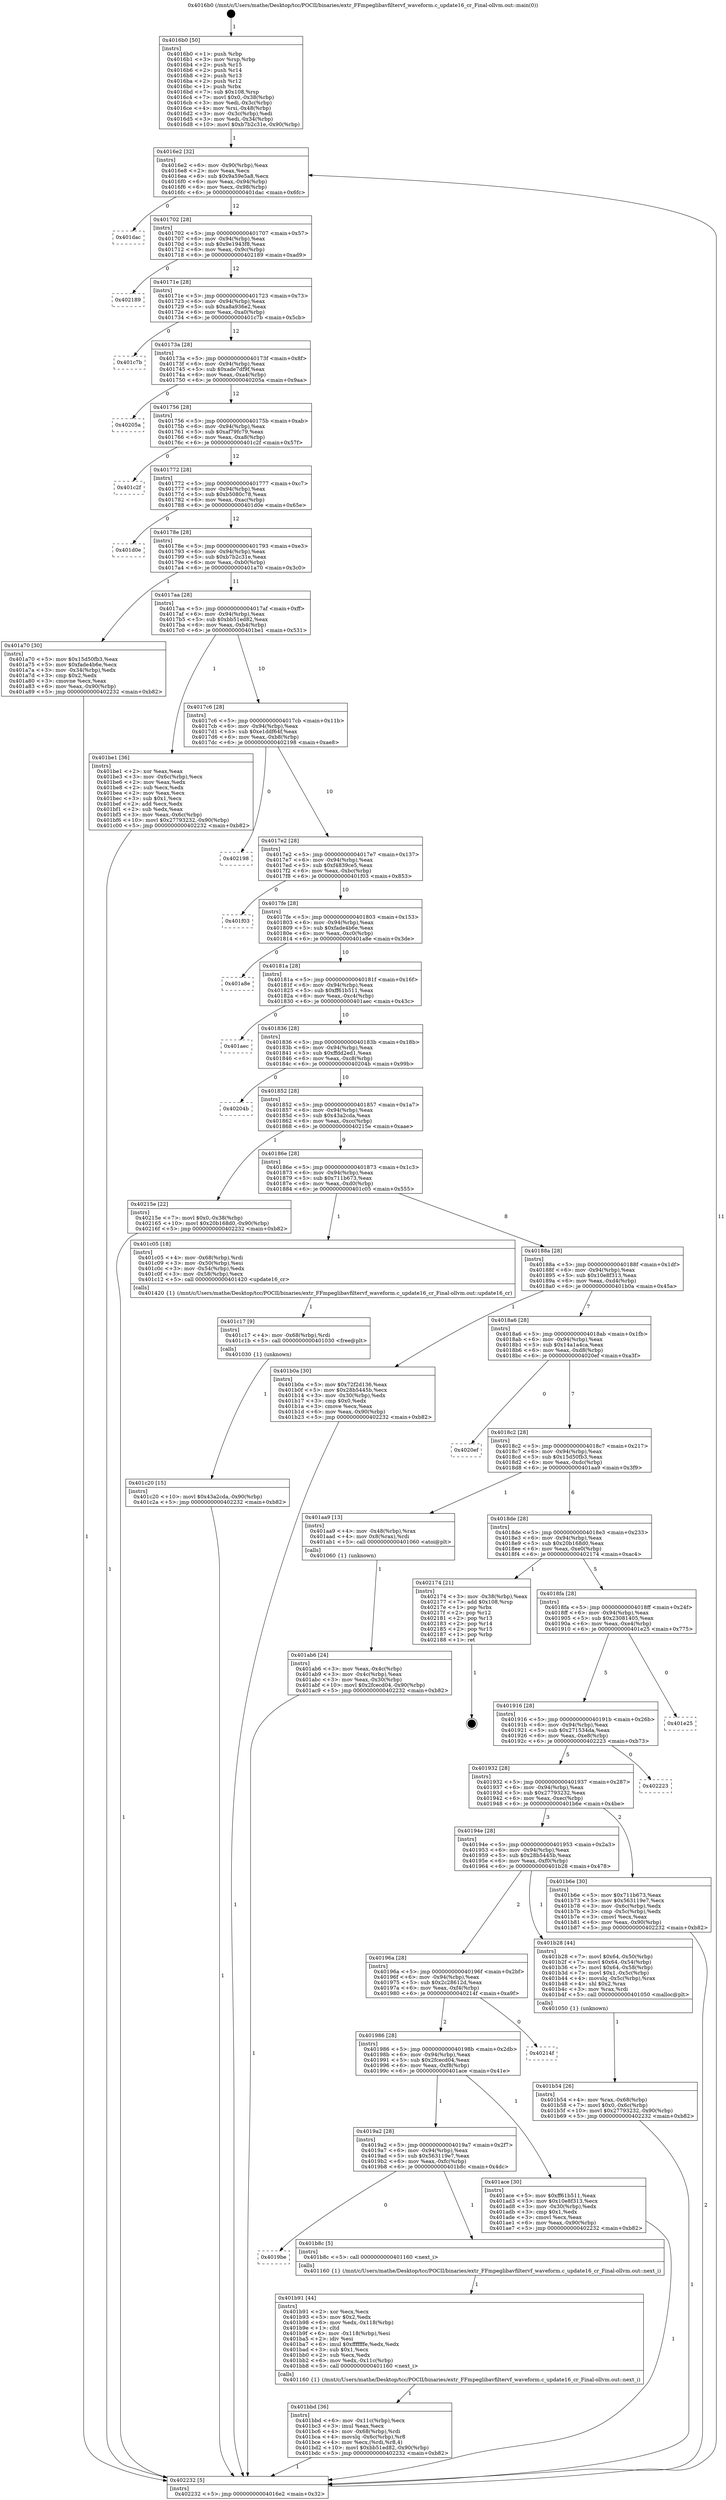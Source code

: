 digraph "0x4016b0" {
  label = "0x4016b0 (/mnt/c/Users/mathe/Desktop/tcc/POCII/binaries/extr_FFmpeglibavfiltervf_waveform.c_update16_cr_Final-ollvm.out::main(0))"
  labelloc = "t"
  node[shape=record]

  Entry [label="",width=0.3,height=0.3,shape=circle,fillcolor=black,style=filled]
  "0x4016e2" [label="{
     0x4016e2 [32]\l
     | [instrs]\l
     &nbsp;&nbsp;0x4016e2 \<+6\>: mov -0x90(%rbp),%eax\l
     &nbsp;&nbsp;0x4016e8 \<+2\>: mov %eax,%ecx\l
     &nbsp;&nbsp;0x4016ea \<+6\>: sub $0x9a59e5a8,%ecx\l
     &nbsp;&nbsp;0x4016f0 \<+6\>: mov %eax,-0x94(%rbp)\l
     &nbsp;&nbsp;0x4016f6 \<+6\>: mov %ecx,-0x98(%rbp)\l
     &nbsp;&nbsp;0x4016fc \<+6\>: je 0000000000401dac \<main+0x6fc\>\l
  }"]
  "0x401dac" [label="{
     0x401dac\l
  }", style=dashed]
  "0x401702" [label="{
     0x401702 [28]\l
     | [instrs]\l
     &nbsp;&nbsp;0x401702 \<+5\>: jmp 0000000000401707 \<main+0x57\>\l
     &nbsp;&nbsp;0x401707 \<+6\>: mov -0x94(%rbp),%eax\l
     &nbsp;&nbsp;0x40170d \<+5\>: sub $0x9e1943f8,%eax\l
     &nbsp;&nbsp;0x401712 \<+6\>: mov %eax,-0x9c(%rbp)\l
     &nbsp;&nbsp;0x401718 \<+6\>: je 0000000000402189 \<main+0xad9\>\l
  }"]
  Exit [label="",width=0.3,height=0.3,shape=circle,fillcolor=black,style=filled,peripheries=2]
  "0x402189" [label="{
     0x402189\l
  }", style=dashed]
  "0x40171e" [label="{
     0x40171e [28]\l
     | [instrs]\l
     &nbsp;&nbsp;0x40171e \<+5\>: jmp 0000000000401723 \<main+0x73\>\l
     &nbsp;&nbsp;0x401723 \<+6\>: mov -0x94(%rbp),%eax\l
     &nbsp;&nbsp;0x401729 \<+5\>: sub $0xa8a936e2,%eax\l
     &nbsp;&nbsp;0x40172e \<+6\>: mov %eax,-0xa0(%rbp)\l
     &nbsp;&nbsp;0x401734 \<+6\>: je 0000000000401c7b \<main+0x5cb\>\l
  }"]
  "0x401c20" [label="{
     0x401c20 [15]\l
     | [instrs]\l
     &nbsp;&nbsp;0x401c20 \<+10\>: movl $0x43a2cda,-0x90(%rbp)\l
     &nbsp;&nbsp;0x401c2a \<+5\>: jmp 0000000000402232 \<main+0xb82\>\l
  }"]
  "0x401c7b" [label="{
     0x401c7b\l
  }", style=dashed]
  "0x40173a" [label="{
     0x40173a [28]\l
     | [instrs]\l
     &nbsp;&nbsp;0x40173a \<+5\>: jmp 000000000040173f \<main+0x8f\>\l
     &nbsp;&nbsp;0x40173f \<+6\>: mov -0x94(%rbp),%eax\l
     &nbsp;&nbsp;0x401745 \<+5\>: sub $0xade7df9f,%eax\l
     &nbsp;&nbsp;0x40174a \<+6\>: mov %eax,-0xa4(%rbp)\l
     &nbsp;&nbsp;0x401750 \<+6\>: je 000000000040205a \<main+0x9aa\>\l
  }"]
  "0x401c17" [label="{
     0x401c17 [9]\l
     | [instrs]\l
     &nbsp;&nbsp;0x401c17 \<+4\>: mov -0x68(%rbp),%rdi\l
     &nbsp;&nbsp;0x401c1b \<+5\>: call 0000000000401030 \<free@plt\>\l
     | [calls]\l
     &nbsp;&nbsp;0x401030 \{1\} (unknown)\l
  }"]
  "0x40205a" [label="{
     0x40205a\l
  }", style=dashed]
  "0x401756" [label="{
     0x401756 [28]\l
     | [instrs]\l
     &nbsp;&nbsp;0x401756 \<+5\>: jmp 000000000040175b \<main+0xab\>\l
     &nbsp;&nbsp;0x40175b \<+6\>: mov -0x94(%rbp),%eax\l
     &nbsp;&nbsp;0x401761 \<+5\>: sub $0xaf79fc79,%eax\l
     &nbsp;&nbsp;0x401766 \<+6\>: mov %eax,-0xa8(%rbp)\l
     &nbsp;&nbsp;0x40176c \<+6\>: je 0000000000401c2f \<main+0x57f\>\l
  }"]
  "0x401bbd" [label="{
     0x401bbd [36]\l
     | [instrs]\l
     &nbsp;&nbsp;0x401bbd \<+6\>: mov -0x11c(%rbp),%ecx\l
     &nbsp;&nbsp;0x401bc3 \<+3\>: imul %eax,%ecx\l
     &nbsp;&nbsp;0x401bc6 \<+4\>: mov -0x68(%rbp),%rdi\l
     &nbsp;&nbsp;0x401bca \<+4\>: movslq -0x6c(%rbp),%r8\l
     &nbsp;&nbsp;0x401bce \<+4\>: mov %ecx,(%rdi,%r8,4)\l
     &nbsp;&nbsp;0x401bd2 \<+10\>: movl $0xbb51ed82,-0x90(%rbp)\l
     &nbsp;&nbsp;0x401bdc \<+5\>: jmp 0000000000402232 \<main+0xb82\>\l
  }"]
  "0x401c2f" [label="{
     0x401c2f\l
  }", style=dashed]
  "0x401772" [label="{
     0x401772 [28]\l
     | [instrs]\l
     &nbsp;&nbsp;0x401772 \<+5\>: jmp 0000000000401777 \<main+0xc7\>\l
     &nbsp;&nbsp;0x401777 \<+6\>: mov -0x94(%rbp),%eax\l
     &nbsp;&nbsp;0x40177d \<+5\>: sub $0xb5080c78,%eax\l
     &nbsp;&nbsp;0x401782 \<+6\>: mov %eax,-0xac(%rbp)\l
     &nbsp;&nbsp;0x401788 \<+6\>: je 0000000000401d0e \<main+0x65e\>\l
  }"]
  "0x401b91" [label="{
     0x401b91 [44]\l
     | [instrs]\l
     &nbsp;&nbsp;0x401b91 \<+2\>: xor %ecx,%ecx\l
     &nbsp;&nbsp;0x401b93 \<+5\>: mov $0x2,%edx\l
     &nbsp;&nbsp;0x401b98 \<+6\>: mov %edx,-0x118(%rbp)\l
     &nbsp;&nbsp;0x401b9e \<+1\>: cltd\l
     &nbsp;&nbsp;0x401b9f \<+6\>: mov -0x118(%rbp),%esi\l
     &nbsp;&nbsp;0x401ba5 \<+2\>: idiv %esi\l
     &nbsp;&nbsp;0x401ba7 \<+6\>: imul $0xfffffffe,%edx,%edx\l
     &nbsp;&nbsp;0x401bad \<+3\>: sub $0x1,%ecx\l
     &nbsp;&nbsp;0x401bb0 \<+2\>: sub %ecx,%edx\l
     &nbsp;&nbsp;0x401bb2 \<+6\>: mov %edx,-0x11c(%rbp)\l
     &nbsp;&nbsp;0x401bb8 \<+5\>: call 0000000000401160 \<next_i\>\l
     | [calls]\l
     &nbsp;&nbsp;0x401160 \{1\} (/mnt/c/Users/mathe/Desktop/tcc/POCII/binaries/extr_FFmpeglibavfiltervf_waveform.c_update16_cr_Final-ollvm.out::next_i)\l
  }"]
  "0x401d0e" [label="{
     0x401d0e\l
  }", style=dashed]
  "0x40178e" [label="{
     0x40178e [28]\l
     | [instrs]\l
     &nbsp;&nbsp;0x40178e \<+5\>: jmp 0000000000401793 \<main+0xe3\>\l
     &nbsp;&nbsp;0x401793 \<+6\>: mov -0x94(%rbp),%eax\l
     &nbsp;&nbsp;0x401799 \<+5\>: sub $0xb7b2c31e,%eax\l
     &nbsp;&nbsp;0x40179e \<+6\>: mov %eax,-0xb0(%rbp)\l
     &nbsp;&nbsp;0x4017a4 \<+6\>: je 0000000000401a70 \<main+0x3c0\>\l
  }"]
  "0x4019be" [label="{
     0x4019be\l
  }", style=dashed]
  "0x401a70" [label="{
     0x401a70 [30]\l
     | [instrs]\l
     &nbsp;&nbsp;0x401a70 \<+5\>: mov $0x15d50fb3,%eax\l
     &nbsp;&nbsp;0x401a75 \<+5\>: mov $0xfade4b6e,%ecx\l
     &nbsp;&nbsp;0x401a7a \<+3\>: mov -0x34(%rbp),%edx\l
     &nbsp;&nbsp;0x401a7d \<+3\>: cmp $0x2,%edx\l
     &nbsp;&nbsp;0x401a80 \<+3\>: cmovne %ecx,%eax\l
     &nbsp;&nbsp;0x401a83 \<+6\>: mov %eax,-0x90(%rbp)\l
     &nbsp;&nbsp;0x401a89 \<+5\>: jmp 0000000000402232 \<main+0xb82\>\l
  }"]
  "0x4017aa" [label="{
     0x4017aa [28]\l
     | [instrs]\l
     &nbsp;&nbsp;0x4017aa \<+5\>: jmp 00000000004017af \<main+0xff\>\l
     &nbsp;&nbsp;0x4017af \<+6\>: mov -0x94(%rbp),%eax\l
     &nbsp;&nbsp;0x4017b5 \<+5\>: sub $0xbb51ed82,%eax\l
     &nbsp;&nbsp;0x4017ba \<+6\>: mov %eax,-0xb4(%rbp)\l
     &nbsp;&nbsp;0x4017c0 \<+6\>: je 0000000000401be1 \<main+0x531\>\l
  }"]
  "0x402232" [label="{
     0x402232 [5]\l
     | [instrs]\l
     &nbsp;&nbsp;0x402232 \<+5\>: jmp 00000000004016e2 \<main+0x32\>\l
  }"]
  "0x4016b0" [label="{
     0x4016b0 [50]\l
     | [instrs]\l
     &nbsp;&nbsp;0x4016b0 \<+1\>: push %rbp\l
     &nbsp;&nbsp;0x4016b1 \<+3\>: mov %rsp,%rbp\l
     &nbsp;&nbsp;0x4016b4 \<+2\>: push %r15\l
     &nbsp;&nbsp;0x4016b6 \<+2\>: push %r14\l
     &nbsp;&nbsp;0x4016b8 \<+2\>: push %r13\l
     &nbsp;&nbsp;0x4016ba \<+2\>: push %r12\l
     &nbsp;&nbsp;0x4016bc \<+1\>: push %rbx\l
     &nbsp;&nbsp;0x4016bd \<+7\>: sub $0x108,%rsp\l
     &nbsp;&nbsp;0x4016c4 \<+7\>: movl $0x0,-0x38(%rbp)\l
     &nbsp;&nbsp;0x4016cb \<+3\>: mov %edi,-0x3c(%rbp)\l
     &nbsp;&nbsp;0x4016ce \<+4\>: mov %rsi,-0x48(%rbp)\l
     &nbsp;&nbsp;0x4016d2 \<+3\>: mov -0x3c(%rbp),%edi\l
     &nbsp;&nbsp;0x4016d5 \<+3\>: mov %edi,-0x34(%rbp)\l
     &nbsp;&nbsp;0x4016d8 \<+10\>: movl $0xb7b2c31e,-0x90(%rbp)\l
  }"]
  "0x401b8c" [label="{
     0x401b8c [5]\l
     | [instrs]\l
     &nbsp;&nbsp;0x401b8c \<+5\>: call 0000000000401160 \<next_i\>\l
     | [calls]\l
     &nbsp;&nbsp;0x401160 \{1\} (/mnt/c/Users/mathe/Desktop/tcc/POCII/binaries/extr_FFmpeglibavfiltervf_waveform.c_update16_cr_Final-ollvm.out::next_i)\l
  }"]
  "0x401be1" [label="{
     0x401be1 [36]\l
     | [instrs]\l
     &nbsp;&nbsp;0x401be1 \<+2\>: xor %eax,%eax\l
     &nbsp;&nbsp;0x401be3 \<+3\>: mov -0x6c(%rbp),%ecx\l
     &nbsp;&nbsp;0x401be6 \<+2\>: mov %eax,%edx\l
     &nbsp;&nbsp;0x401be8 \<+2\>: sub %ecx,%edx\l
     &nbsp;&nbsp;0x401bea \<+2\>: mov %eax,%ecx\l
     &nbsp;&nbsp;0x401bec \<+3\>: sub $0x1,%ecx\l
     &nbsp;&nbsp;0x401bef \<+2\>: add %ecx,%edx\l
     &nbsp;&nbsp;0x401bf1 \<+2\>: sub %edx,%eax\l
     &nbsp;&nbsp;0x401bf3 \<+3\>: mov %eax,-0x6c(%rbp)\l
     &nbsp;&nbsp;0x401bf6 \<+10\>: movl $0x27793232,-0x90(%rbp)\l
     &nbsp;&nbsp;0x401c00 \<+5\>: jmp 0000000000402232 \<main+0xb82\>\l
  }"]
  "0x4017c6" [label="{
     0x4017c6 [28]\l
     | [instrs]\l
     &nbsp;&nbsp;0x4017c6 \<+5\>: jmp 00000000004017cb \<main+0x11b\>\l
     &nbsp;&nbsp;0x4017cb \<+6\>: mov -0x94(%rbp),%eax\l
     &nbsp;&nbsp;0x4017d1 \<+5\>: sub $0xe1ddf64f,%eax\l
     &nbsp;&nbsp;0x4017d6 \<+6\>: mov %eax,-0xb8(%rbp)\l
     &nbsp;&nbsp;0x4017dc \<+6\>: je 0000000000402198 \<main+0xae8\>\l
  }"]
  "0x401b54" [label="{
     0x401b54 [26]\l
     | [instrs]\l
     &nbsp;&nbsp;0x401b54 \<+4\>: mov %rax,-0x68(%rbp)\l
     &nbsp;&nbsp;0x401b58 \<+7\>: movl $0x0,-0x6c(%rbp)\l
     &nbsp;&nbsp;0x401b5f \<+10\>: movl $0x27793232,-0x90(%rbp)\l
     &nbsp;&nbsp;0x401b69 \<+5\>: jmp 0000000000402232 \<main+0xb82\>\l
  }"]
  "0x402198" [label="{
     0x402198\l
  }", style=dashed]
  "0x4017e2" [label="{
     0x4017e2 [28]\l
     | [instrs]\l
     &nbsp;&nbsp;0x4017e2 \<+5\>: jmp 00000000004017e7 \<main+0x137\>\l
     &nbsp;&nbsp;0x4017e7 \<+6\>: mov -0x94(%rbp),%eax\l
     &nbsp;&nbsp;0x4017ed \<+5\>: sub $0xf4839ce5,%eax\l
     &nbsp;&nbsp;0x4017f2 \<+6\>: mov %eax,-0xbc(%rbp)\l
     &nbsp;&nbsp;0x4017f8 \<+6\>: je 0000000000401f03 \<main+0x853\>\l
  }"]
  "0x4019a2" [label="{
     0x4019a2 [28]\l
     | [instrs]\l
     &nbsp;&nbsp;0x4019a2 \<+5\>: jmp 00000000004019a7 \<main+0x2f7\>\l
     &nbsp;&nbsp;0x4019a7 \<+6\>: mov -0x94(%rbp),%eax\l
     &nbsp;&nbsp;0x4019ad \<+5\>: sub $0x563119e7,%eax\l
     &nbsp;&nbsp;0x4019b2 \<+6\>: mov %eax,-0xfc(%rbp)\l
     &nbsp;&nbsp;0x4019b8 \<+6\>: je 0000000000401b8c \<main+0x4dc\>\l
  }"]
  "0x401f03" [label="{
     0x401f03\l
  }", style=dashed]
  "0x4017fe" [label="{
     0x4017fe [28]\l
     | [instrs]\l
     &nbsp;&nbsp;0x4017fe \<+5\>: jmp 0000000000401803 \<main+0x153\>\l
     &nbsp;&nbsp;0x401803 \<+6\>: mov -0x94(%rbp),%eax\l
     &nbsp;&nbsp;0x401809 \<+5\>: sub $0xfade4b6e,%eax\l
     &nbsp;&nbsp;0x40180e \<+6\>: mov %eax,-0xc0(%rbp)\l
     &nbsp;&nbsp;0x401814 \<+6\>: je 0000000000401a8e \<main+0x3de\>\l
  }"]
  "0x401ace" [label="{
     0x401ace [30]\l
     | [instrs]\l
     &nbsp;&nbsp;0x401ace \<+5\>: mov $0xff61b511,%eax\l
     &nbsp;&nbsp;0x401ad3 \<+5\>: mov $0x10e8f313,%ecx\l
     &nbsp;&nbsp;0x401ad8 \<+3\>: mov -0x30(%rbp),%edx\l
     &nbsp;&nbsp;0x401adb \<+3\>: cmp $0x1,%edx\l
     &nbsp;&nbsp;0x401ade \<+3\>: cmovl %ecx,%eax\l
     &nbsp;&nbsp;0x401ae1 \<+6\>: mov %eax,-0x90(%rbp)\l
     &nbsp;&nbsp;0x401ae7 \<+5\>: jmp 0000000000402232 \<main+0xb82\>\l
  }"]
  "0x401a8e" [label="{
     0x401a8e\l
  }", style=dashed]
  "0x40181a" [label="{
     0x40181a [28]\l
     | [instrs]\l
     &nbsp;&nbsp;0x40181a \<+5\>: jmp 000000000040181f \<main+0x16f\>\l
     &nbsp;&nbsp;0x40181f \<+6\>: mov -0x94(%rbp),%eax\l
     &nbsp;&nbsp;0x401825 \<+5\>: sub $0xff61b511,%eax\l
     &nbsp;&nbsp;0x40182a \<+6\>: mov %eax,-0xc4(%rbp)\l
     &nbsp;&nbsp;0x401830 \<+6\>: je 0000000000401aec \<main+0x43c\>\l
  }"]
  "0x401986" [label="{
     0x401986 [28]\l
     | [instrs]\l
     &nbsp;&nbsp;0x401986 \<+5\>: jmp 000000000040198b \<main+0x2db\>\l
     &nbsp;&nbsp;0x40198b \<+6\>: mov -0x94(%rbp),%eax\l
     &nbsp;&nbsp;0x401991 \<+5\>: sub $0x2fcecd04,%eax\l
     &nbsp;&nbsp;0x401996 \<+6\>: mov %eax,-0xf8(%rbp)\l
     &nbsp;&nbsp;0x40199c \<+6\>: je 0000000000401ace \<main+0x41e\>\l
  }"]
  "0x401aec" [label="{
     0x401aec\l
  }", style=dashed]
  "0x401836" [label="{
     0x401836 [28]\l
     | [instrs]\l
     &nbsp;&nbsp;0x401836 \<+5\>: jmp 000000000040183b \<main+0x18b\>\l
     &nbsp;&nbsp;0x40183b \<+6\>: mov -0x94(%rbp),%eax\l
     &nbsp;&nbsp;0x401841 \<+5\>: sub $0xffdd2ed1,%eax\l
     &nbsp;&nbsp;0x401846 \<+6\>: mov %eax,-0xc8(%rbp)\l
     &nbsp;&nbsp;0x40184c \<+6\>: je 000000000040204b \<main+0x99b\>\l
  }"]
  "0x40214f" [label="{
     0x40214f\l
  }", style=dashed]
  "0x40204b" [label="{
     0x40204b\l
  }", style=dashed]
  "0x401852" [label="{
     0x401852 [28]\l
     | [instrs]\l
     &nbsp;&nbsp;0x401852 \<+5\>: jmp 0000000000401857 \<main+0x1a7\>\l
     &nbsp;&nbsp;0x401857 \<+6\>: mov -0x94(%rbp),%eax\l
     &nbsp;&nbsp;0x40185d \<+5\>: sub $0x43a2cda,%eax\l
     &nbsp;&nbsp;0x401862 \<+6\>: mov %eax,-0xcc(%rbp)\l
     &nbsp;&nbsp;0x401868 \<+6\>: je 000000000040215e \<main+0xaae\>\l
  }"]
  "0x40196a" [label="{
     0x40196a [28]\l
     | [instrs]\l
     &nbsp;&nbsp;0x40196a \<+5\>: jmp 000000000040196f \<main+0x2bf\>\l
     &nbsp;&nbsp;0x40196f \<+6\>: mov -0x94(%rbp),%eax\l
     &nbsp;&nbsp;0x401975 \<+5\>: sub $0x2c28612d,%eax\l
     &nbsp;&nbsp;0x40197a \<+6\>: mov %eax,-0xf4(%rbp)\l
     &nbsp;&nbsp;0x401980 \<+6\>: je 000000000040214f \<main+0xa9f\>\l
  }"]
  "0x40215e" [label="{
     0x40215e [22]\l
     | [instrs]\l
     &nbsp;&nbsp;0x40215e \<+7\>: movl $0x0,-0x38(%rbp)\l
     &nbsp;&nbsp;0x402165 \<+10\>: movl $0x20b168d0,-0x90(%rbp)\l
     &nbsp;&nbsp;0x40216f \<+5\>: jmp 0000000000402232 \<main+0xb82\>\l
  }"]
  "0x40186e" [label="{
     0x40186e [28]\l
     | [instrs]\l
     &nbsp;&nbsp;0x40186e \<+5\>: jmp 0000000000401873 \<main+0x1c3\>\l
     &nbsp;&nbsp;0x401873 \<+6\>: mov -0x94(%rbp),%eax\l
     &nbsp;&nbsp;0x401879 \<+5\>: sub $0x711b673,%eax\l
     &nbsp;&nbsp;0x40187e \<+6\>: mov %eax,-0xd0(%rbp)\l
     &nbsp;&nbsp;0x401884 \<+6\>: je 0000000000401c05 \<main+0x555\>\l
  }"]
  "0x401b28" [label="{
     0x401b28 [44]\l
     | [instrs]\l
     &nbsp;&nbsp;0x401b28 \<+7\>: movl $0x64,-0x50(%rbp)\l
     &nbsp;&nbsp;0x401b2f \<+7\>: movl $0x64,-0x54(%rbp)\l
     &nbsp;&nbsp;0x401b36 \<+7\>: movl $0x64,-0x58(%rbp)\l
     &nbsp;&nbsp;0x401b3d \<+7\>: movl $0x1,-0x5c(%rbp)\l
     &nbsp;&nbsp;0x401b44 \<+4\>: movslq -0x5c(%rbp),%rax\l
     &nbsp;&nbsp;0x401b48 \<+4\>: shl $0x2,%rax\l
     &nbsp;&nbsp;0x401b4c \<+3\>: mov %rax,%rdi\l
     &nbsp;&nbsp;0x401b4f \<+5\>: call 0000000000401050 \<malloc@plt\>\l
     | [calls]\l
     &nbsp;&nbsp;0x401050 \{1\} (unknown)\l
  }"]
  "0x401c05" [label="{
     0x401c05 [18]\l
     | [instrs]\l
     &nbsp;&nbsp;0x401c05 \<+4\>: mov -0x68(%rbp),%rdi\l
     &nbsp;&nbsp;0x401c09 \<+3\>: mov -0x50(%rbp),%esi\l
     &nbsp;&nbsp;0x401c0c \<+3\>: mov -0x54(%rbp),%edx\l
     &nbsp;&nbsp;0x401c0f \<+3\>: mov -0x58(%rbp),%ecx\l
     &nbsp;&nbsp;0x401c12 \<+5\>: call 0000000000401420 \<update16_cr\>\l
     | [calls]\l
     &nbsp;&nbsp;0x401420 \{1\} (/mnt/c/Users/mathe/Desktop/tcc/POCII/binaries/extr_FFmpeglibavfiltervf_waveform.c_update16_cr_Final-ollvm.out::update16_cr)\l
  }"]
  "0x40188a" [label="{
     0x40188a [28]\l
     | [instrs]\l
     &nbsp;&nbsp;0x40188a \<+5\>: jmp 000000000040188f \<main+0x1df\>\l
     &nbsp;&nbsp;0x40188f \<+6\>: mov -0x94(%rbp),%eax\l
     &nbsp;&nbsp;0x401895 \<+5\>: sub $0x10e8f313,%eax\l
     &nbsp;&nbsp;0x40189a \<+6\>: mov %eax,-0xd4(%rbp)\l
     &nbsp;&nbsp;0x4018a0 \<+6\>: je 0000000000401b0a \<main+0x45a\>\l
  }"]
  "0x40194e" [label="{
     0x40194e [28]\l
     | [instrs]\l
     &nbsp;&nbsp;0x40194e \<+5\>: jmp 0000000000401953 \<main+0x2a3\>\l
     &nbsp;&nbsp;0x401953 \<+6\>: mov -0x94(%rbp),%eax\l
     &nbsp;&nbsp;0x401959 \<+5\>: sub $0x28b5445b,%eax\l
     &nbsp;&nbsp;0x40195e \<+6\>: mov %eax,-0xf0(%rbp)\l
     &nbsp;&nbsp;0x401964 \<+6\>: je 0000000000401b28 \<main+0x478\>\l
  }"]
  "0x401b0a" [label="{
     0x401b0a [30]\l
     | [instrs]\l
     &nbsp;&nbsp;0x401b0a \<+5\>: mov $0x72f2d136,%eax\l
     &nbsp;&nbsp;0x401b0f \<+5\>: mov $0x28b5445b,%ecx\l
     &nbsp;&nbsp;0x401b14 \<+3\>: mov -0x30(%rbp),%edx\l
     &nbsp;&nbsp;0x401b17 \<+3\>: cmp $0x0,%edx\l
     &nbsp;&nbsp;0x401b1a \<+3\>: cmove %ecx,%eax\l
     &nbsp;&nbsp;0x401b1d \<+6\>: mov %eax,-0x90(%rbp)\l
     &nbsp;&nbsp;0x401b23 \<+5\>: jmp 0000000000402232 \<main+0xb82\>\l
  }"]
  "0x4018a6" [label="{
     0x4018a6 [28]\l
     | [instrs]\l
     &nbsp;&nbsp;0x4018a6 \<+5\>: jmp 00000000004018ab \<main+0x1fb\>\l
     &nbsp;&nbsp;0x4018ab \<+6\>: mov -0x94(%rbp),%eax\l
     &nbsp;&nbsp;0x4018b1 \<+5\>: sub $0x14a1a4ca,%eax\l
     &nbsp;&nbsp;0x4018b6 \<+6\>: mov %eax,-0xd8(%rbp)\l
     &nbsp;&nbsp;0x4018bc \<+6\>: je 00000000004020ef \<main+0xa3f\>\l
  }"]
  "0x401b6e" [label="{
     0x401b6e [30]\l
     | [instrs]\l
     &nbsp;&nbsp;0x401b6e \<+5\>: mov $0x711b673,%eax\l
     &nbsp;&nbsp;0x401b73 \<+5\>: mov $0x563119e7,%ecx\l
     &nbsp;&nbsp;0x401b78 \<+3\>: mov -0x6c(%rbp),%edx\l
     &nbsp;&nbsp;0x401b7b \<+3\>: cmp -0x5c(%rbp),%edx\l
     &nbsp;&nbsp;0x401b7e \<+3\>: cmovl %ecx,%eax\l
     &nbsp;&nbsp;0x401b81 \<+6\>: mov %eax,-0x90(%rbp)\l
     &nbsp;&nbsp;0x401b87 \<+5\>: jmp 0000000000402232 \<main+0xb82\>\l
  }"]
  "0x4020ef" [label="{
     0x4020ef\l
  }", style=dashed]
  "0x4018c2" [label="{
     0x4018c2 [28]\l
     | [instrs]\l
     &nbsp;&nbsp;0x4018c2 \<+5\>: jmp 00000000004018c7 \<main+0x217\>\l
     &nbsp;&nbsp;0x4018c7 \<+6\>: mov -0x94(%rbp),%eax\l
     &nbsp;&nbsp;0x4018cd \<+5\>: sub $0x15d50fb3,%eax\l
     &nbsp;&nbsp;0x4018d2 \<+6\>: mov %eax,-0xdc(%rbp)\l
     &nbsp;&nbsp;0x4018d8 \<+6\>: je 0000000000401aa9 \<main+0x3f9\>\l
  }"]
  "0x401932" [label="{
     0x401932 [28]\l
     | [instrs]\l
     &nbsp;&nbsp;0x401932 \<+5\>: jmp 0000000000401937 \<main+0x287\>\l
     &nbsp;&nbsp;0x401937 \<+6\>: mov -0x94(%rbp),%eax\l
     &nbsp;&nbsp;0x40193d \<+5\>: sub $0x27793232,%eax\l
     &nbsp;&nbsp;0x401942 \<+6\>: mov %eax,-0xec(%rbp)\l
     &nbsp;&nbsp;0x401948 \<+6\>: je 0000000000401b6e \<main+0x4be\>\l
  }"]
  "0x401aa9" [label="{
     0x401aa9 [13]\l
     | [instrs]\l
     &nbsp;&nbsp;0x401aa9 \<+4\>: mov -0x48(%rbp),%rax\l
     &nbsp;&nbsp;0x401aad \<+4\>: mov 0x8(%rax),%rdi\l
     &nbsp;&nbsp;0x401ab1 \<+5\>: call 0000000000401060 \<atoi@plt\>\l
     | [calls]\l
     &nbsp;&nbsp;0x401060 \{1\} (unknown)\l
  }"]
  "0x4018de" [label="{
     0x4018de [28]\l
     | [instrs]\l
     &nbsp;&nbsp;0x4018de \<+5\>: jmp 00000000004018e3 \<main+0x233\>\l
     &nbsp;&nbsp;0x4018e3 \<+6\>: mov -0x94(%rbp),%eax\l
     &nbsp;&nbsp;0x4018e9 \<+5\>: sub $0x20b168d0,%eax\l
     &nbsp;&nbsp;0x4018ee \<+6\>: mov %eax,-0xe0(%rbp)\l
     &nbsp;&nbsp;0x4018f4 \<+6\>: je 0000000000402174 \<main+0xac4\>\l
  }"]
  "0x401ab6" [label="{
     0x401ab6 [24]\l
     | [instrs]\l
     &nbsp;&nbsp;0x401ab6 \<+3\>: mov %eax,-0x4c(%rbp)\l
     &nbsp;&nbsp;0x401ab9 \<+3\>: mov -0x4c(%rbp),%eax\l
     &nbsp;&nbsp;0x401abc \<+3\>: mov %eax,-0x30(%rbp)\l
     &nbsp;&nbsp;0x401abf \<+10\>: movl $0x2fcecd04,-0x90(%rbp)\l
     &nbsp;&nbsp;0x401ac9 \<+5\>: jmp 0000000000402232 \<main+0xb82\>\l
  }"]
  "0x402223" [label="{
     0x402223\l
  }", style=dashed]
  "0x402174" [label="{
     0x402174 [21]\l
     | [instrs]\l
     &nbsp;&nbsp;0x402174 \<+3\>: mov -0x38(%rbp),%eax\l
     &nbsp;&nbsp;0x402177 \<+7\>: add $0x108,%rsp\l
     &nbsp;&nbsp;0x40217e \<+1\>: pop %rbx\l
     &nbsp;&nbsp;0x40217f \<+2\>: pop %r12\l
     &nbsp;&nbsp;0x402181 \<+2\>: pop %r13\l
     &nbsp;&nbsp;0x402183 \<+2\>: pop %r14\l
     &nbsp;&nbsp;0x402185 \<+2\>: pop %r15\l
     &nbsp;&nbsp;0x402187 \<+1\>: pop %rbp\l
     &nbsp;&nbsp;0x402188 \<+1\>: ret\l
  }"]
  "0x4018fa" [label="{
     0x4018fa [28]\l
     | [instrs]\l
     &nbsp;&nbsp;0x4018fa \<+5\>: jmp 00000000004018ff \<main+0x24f\>\l
     &nbsp;&nbsp;0x4018ff \<+6\>: mov -0x94(%rbp),%eax\l
     &nbsp;&nbsp;0x401905 \<+5\>: sub $0x23081405,%eax\l
     &nbsp;&nbsp;0x40190a \<+6\>: mov %eax,-0xe4(%rbp)\l
     &nbsp;&nbsp;0x401910 \<+6\>: je 0000000000401e25 \<main+0x775\>\l
  }"]
  "0x401916" [label="{
     0x401916 [28]\l
     | [instrs]\l
     &nbsp;&nbsp;0x401916 \<+5\>: jmp 000000000040191b \<main+0x26b\>\l
     &nbsp;&nbsp;0x40191b \<+6\>: mov -0x94(%rbp),%eax\l
     &nbsp;&nbsp;0x401921 \<+5\>: sub $0x271534da,%eax\l
     &nbsp;&nbsp;0x401926 \<+6\>: mov %eax,-0xe8(%rbp)\l
     &nbsp;&nbsp;0x40192c \<+6\>: je 0000000000402223 \<main+0xb73\>\l
  }"]
  "0x401e25" [label="{
     0x401e25\l
  }", style=dashed]
  Entry -> "0x4016b0" [label=" 1"]
  "0x4016e2" -> "0x401dac" [label=" 0"]
  "0x4016e2" -> "0x401702" [label=" 12"]
  "0x402174" -> Exit [label=" 1"]
  "0x401702" -> "0x402189" [label=" 0"]
  "0x401702" -> "0x40171e" [label=" 12"]
  "0x40215e" -> "0x402232" [label=" 1"]
  "0x40171e" -> "0x401c7b" [label=" 0"]
  "0x40171e" -> "0x40173a" [label=" 12"]
  "0x401c20" -> "0x402232" [label=" 1"]
  "0x40173a" -> "0x40205a" [label=" 0"]
  "0x40173a" -> "0x401756" [label=" 12"]
  "0x401c17" -> "0x401c20" [label=" 1"]
  "0x401756" -> "0x401c2f" [label=" 0"]
  "0x401756" -> "0x401772" [label=" 12"]
  "0x401c05" -> "0x401c17" [label=" 1"]
  "0x401772" -> "0x401d0e" [label=" 0"]
  "0x401772" -> "0x40178e" [label=" 12"]
  "0x401be1" -> "0x402232" [label=" 1"]
  "0x40178e" -> "0x401a70" [label=" 1"]
  "0x40178e" -> "0x4017aa" [label=" 11"]
  "0x401a70" -> "0x402232" [label=" 1"]
  "0x4016b0" -> "0x4016e2" [label=" 1"]
  "0x402232" -> "0x4016e2" [label=" 11"]
  "0x401bbd" -> "0x402232" [label=" 1"]
  "0x4017aa" -> "0x401be1" [label=" 1"]
  "0x4017aa" -> "0x4017c6" [label=" 10"]
  "0x401b91" -> "0x401bbd" [label=" 1"]
  "0x4017c6" -> "0x402198" [label=" 0"]
  "0x4017c6" -> "0x4017e2" [label=" 10"]
  "0x4019a2" -> "0x4019be" [label=" 0"]
  "0x4017e2" -> "0x401f03" [label=" 0"]
  "0x4017e2" -> "0x4017fe" [label=" 10"]
  "0x4019a2" -> "0x401b8c" [label=" 1"]
  "0x4017fe" -> "0x401a8e" [label=" 0"]
  "0x4017fe" -> "0x40181a" [label=" 10"]
  "0x401b8c" -> "0x401b91" [label=" 1"]
  "0x40181a" -> "0x401aec" [label=" 0"]
  "0x40181a" -> "0x401836" [label=" 10"]
  "0x401b54" -> "0x402232" [label=" 1"]
  "0x401836" -> "0x40204b" [label=" 0"]
  "0x401836" -> "0x401852" [label=" 10"]
  "0x401b28" -> "0x401b54" [label=" 1"]
  "0x401852" -> "0x40215e" [label=" 1"]
  "0x401852" -> "0x40186e" [label=" 9"]
  "0x401ace" -> "0x402232" [label=" 1"]
  "0x40186e" -> "0x401c05" [label=" 1"]
  "0x40186e" -> "0x40188a" [label=" 8"]
  "0x401986" -> "0x4019a2" [label=" 1"]
  "0x40188a" -> "0x401b0a" [label=" 1"]
  "0x40188a" -> "0x4018a6" [label=" 7"]
  "0x401b6e" -> "0x402232" [label=" 2"]
  "0x4018a6" -> "0x4020ef" [label=" 0"]
  "0x4018a6" -> "0x4018c2" [label=" 7"]
  "0x40196a" -> "0x401986" [label=" 2"]
  "0x4018c2" -> "0x401aa9" [label=" 1"]
  "0x4018c2" -> "0x4018de" [label=" 6"]
  "0x401aa9" -> "0x401ab6" [label=" 1"]
  "0x401ab6" -> "0x402232" [label=" 1"]
  "0x401b0a" -> "0x402232" [label=" 1"]
  "0x4018de" -> "0x402174" [label=" 1"]
  "0x4018de" -> "0x4018fa" [label=" 5"]
  "0x40194e" -> "0x40196a" [label=" 2"]
  "0x4018fa" -> "0x401e25" [label=" 0"]
  "0x4018fa" -> "0x401916" [label=" 5"]
  "0x40194e" -> "0x401b28" [label=" 1"]
  "0x401916" -> "0x402223" [label=" 0"]
  "0x401916" -> "0x401932" [label=" 5"]
  "0x40196a" -> "0x40214f" [label=" 0"]
  "0x401932" -> "0x401b6e" [label=" 2"]
  "0x401932" -> "0x40194e" [label=" 3"]
  "0x401986" -> "0x401ace" [label=" 1"]
}

